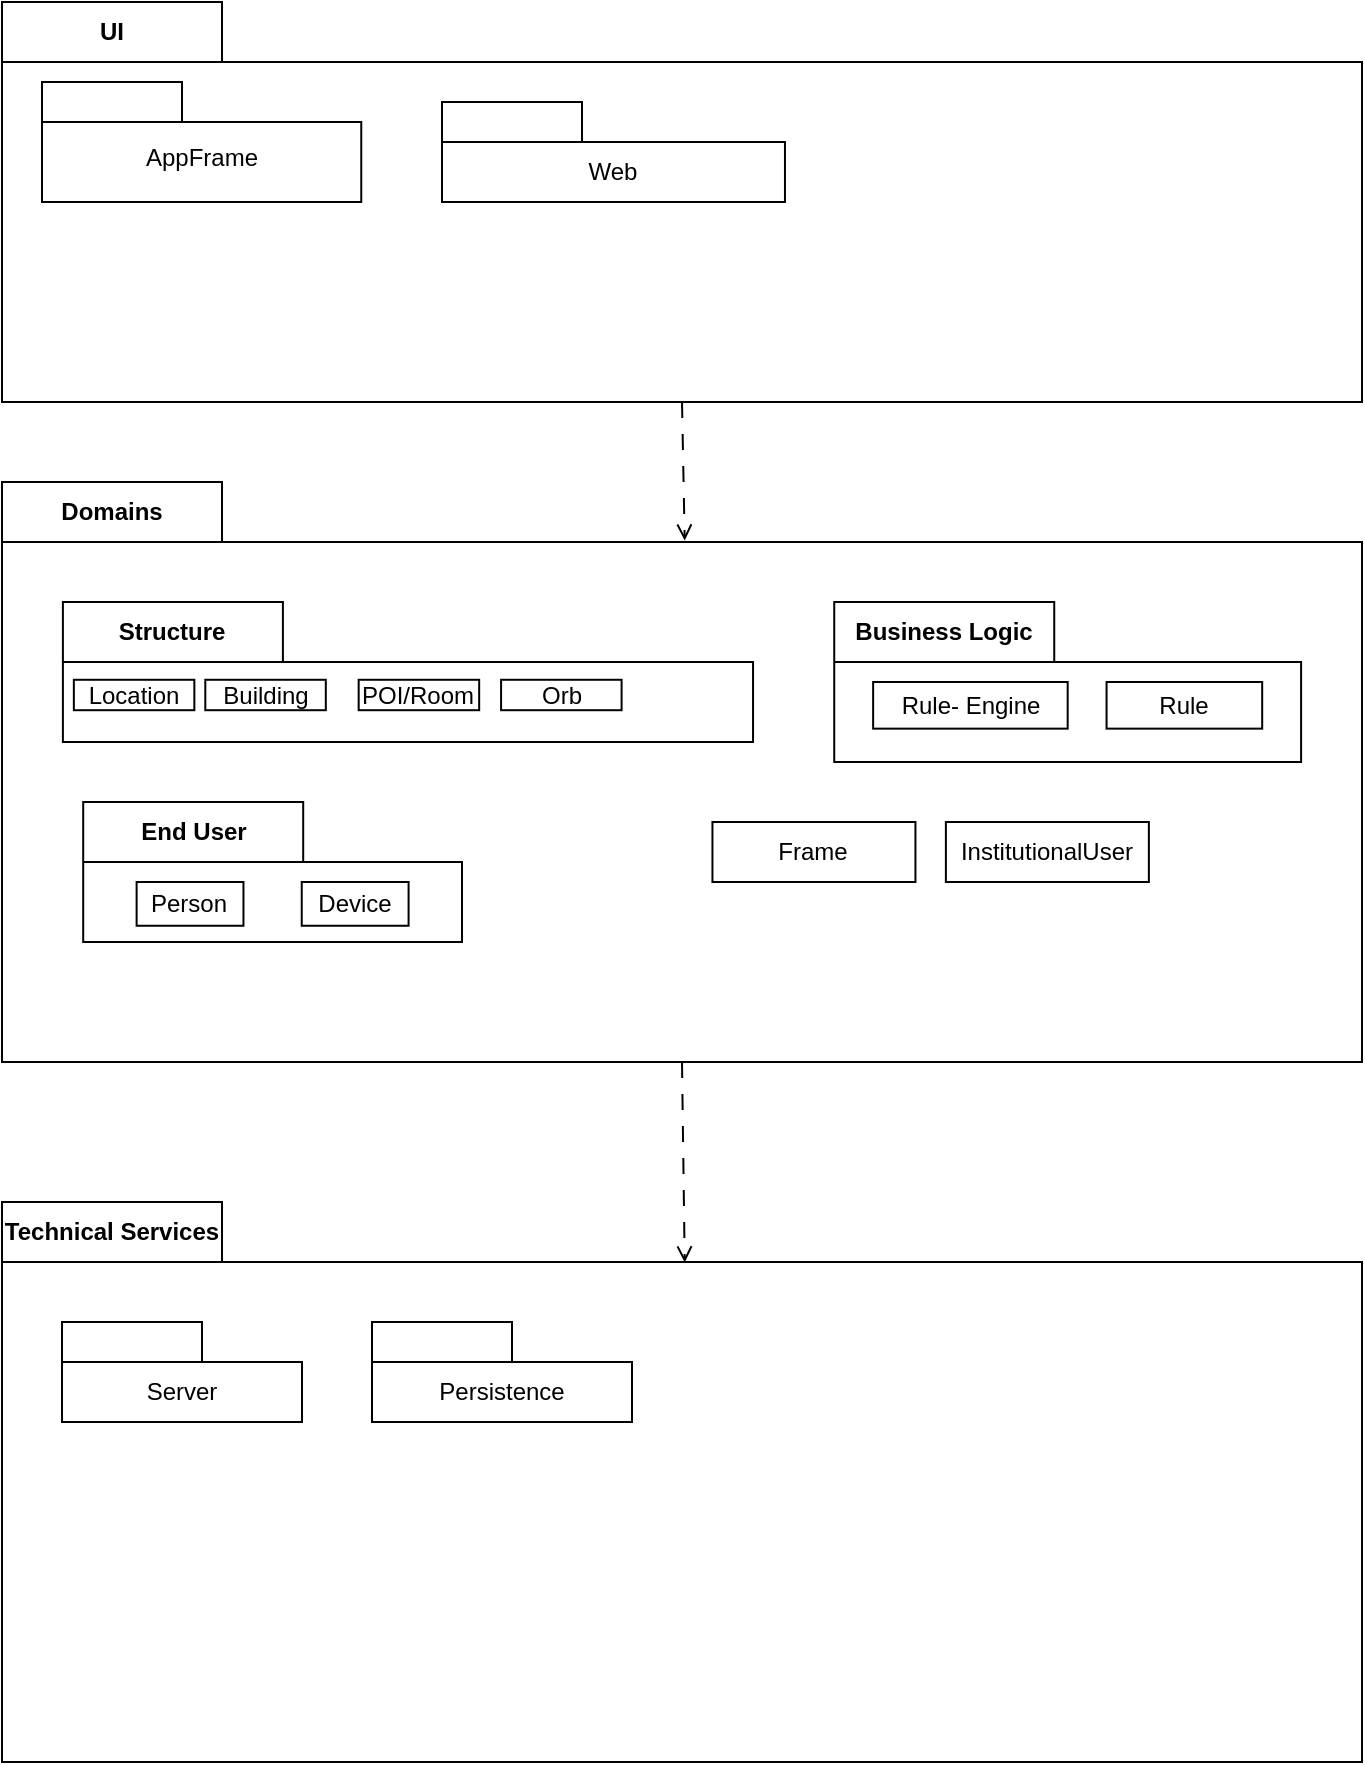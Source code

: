 <mxfile version="21.0.8" type="github">
  <diagram name="Seite-1" id="S6JMopAROMMKiacywSWn">
    <mxGraphModel dx="1105" dy="996" grid="1" gridSize="10" guides="1" tooltips="1" connect="1" arrows="1" fold="1" page="0" pageScale="1" pageWidth="827" pageHeight="1169" math="0" shadow="0">
      <root>
        <mxCell id="0" />
        <mxCell id="1" parent="0" />
        <mxCell id="DOXEsDd_RbeYN1ELh2i6-44" style="rounded=0;orthogonalLoop=1;jettySize=auto;html=1;exitX=0.5;exitY=1;exitDx=0;exitDy=0;exitPerimeter=0;entryX=0.502;entryY=0.101;entryDx=0;entryDy=0;entryPerimeter=0;dashed=1;endArrow=open;endFill=0;strokeWidth=1;dashPattern=8 8;" edge="1" parent="1" source="DOXEsDd_RbeYN1ELh2i6-19" target="DOXEsDd_RbeYN1ELh2i6-21">
          <mxGeometry relative="1" as="geometry" />
        </mxCell>
        <mxCell id="DOXEsDd_RbeYN1ELh2i6-19" value="UI" style="shape=folder;fontStyle=1;tabWidth=110;tabHeight=30;tabPosition=left;html=1;boundedLbl=1;labelInHeader=1;container=1;collapsible=0;whiteSpace=wrap;" vertex="1" parent="1">
          <mxGeometry x="80" y="-80" width="680" height="200" as="geometry" />
        </mxCell>
        <mxCell id="DOXEsDd_RbeYN1ELh2i6-20" value="" style="html=1;strokeColor=none;resizeWidth=1;resizeHeight=1;fillColor=none;part=1;connectable=0;allowArrows=0;deletable=0;whiteSpace=wrap;" vertex="1" parent="DOXEsDd_RbeYN1ELh2i6-19">
          <mxGeometry width="680" height="140" relative="1" as="geometry">
            <mxPoint y="30" as="offset" />
          </mxGeometry>
        </mxCell>
        <mxCell id="DOXEsDd_RbeYN1ELh2i6-32" value="" style="shape=folder;fontStyle=1;tabWidth=70;tabHeight=20;tabPosition=left;html=1;boundedLbl=1;labelInHeader=1;container=1;collapsible=0;whiteSpace=wrap;" vertex="1" parent="DOXEsDd_RbeYN1ELh2i6-19">
          <mxGeometry x="220" y="50" width="171.48" height="50" as="geometry" />
        </mxCell>
        <mxCell id="DOXEsDd_RbeYN1ELh2i6-33" value="Web" style="html=1;strokeColor=none;resizeWidth=1;resizeHeight=1;fillColor=none;part=1;connectable=0;allowArrows=0;deletable=0;whiteSpace=wrap;" vertex="1" parent="DOXEsDd_RbeYN1ELh2i6-32">
          <mxGeometry width="171.48" height="30" relative="1" as="geometry">
            <mxPoint y="20" as="offset" />
          </mxGeometry>
        </mxCell>
        <mxCell id="DOXEsDd_RbeYN1ELh2i6-34" value="" style="shape=folder;fontStyle=1;tabWidth=70;tabHeight=20;tabPosition=left;html=1;boundedLbl=1;labelInHeader=1;container=1;collapsible=0;whiteSpace=wrap;" vertex="1" parent="DOXEsDd_RbeYN1ELh2i6-19">
          <mxGeometry x="20.0" y="40" width="159.63" height="60" as="geometry" />
        </mxCell>
        <mxCell id="DOXEsDd_RbeYN1ELh2i6-35" value="AppFrame" style="html=1;strokeColor=none;resizeWidth=1;resizeHeight=1;fillColor=none;part=1;connectable=0;allowArrows=0;deletable=0;whiteSpace=wrap;" vertex="1" parent="DOXEsDd_RbeYN1ELh2i6-34">
          <mxGeometry width="159.63" height="36" relative="1" as="geometry">
            <mxPoint y="20" as="offset" />
          </mxGeometry>
        </mxCell>
        <mxCell id="DOXEsDd_RbeYN1ELh2i6-45" style="rounded=0;orthogonalLoop=1;jettySize=auto;html=1;exitX=0.5;exitY=1;exitDx=0;exitDy=0;exitPerimeter=0;entryX=0.502;entryY=0.108;entryDx=0;entryDy=0;entryPerimeter=0;dashed=1;endArrow=open;endFill=0;dashPattern=8 8;" edge="1" parent="1" source="DOXEsDd_RbeYN1ELh2i6-21" target="DOXEsDd_RbeYN1ELh2i6-36">
          <mxGeometry relative="1" as="geometry" />
        </mxCell>
        <mxCell id="DOXEsDd_RbeYN1ELh2i6-21" value="Domains" style="shape=folder;fontStyle=1;tabWidth=110;tabHeight=30;tabPosition=left;html=1;boundedLbl=1;labelInHeader=1;container=1;collapsible=0;whiteSpace=wrap;" vertex="1" parent="1">
          <mxGeometry x="80" y="160" width="680" height="290" as="geometry" />
        </mxCell>
        <mxCell id="DOXEsDd_RbeYN1ELh2i6-22" value="" style="html=1;strokeColor=none;resizeWidth=1;resizeHeight=1;fillColor=none;part=1;connectable=0;allowArrows=0;deletable=0;whiteSpace=wrap;" vertex="1" parent="DOXEsDd_RbeYN1ELh2i6-21">
          <mxGeometry width="680" height="203" relative="1" as="geometry">
            <mxPoint y="30" as="offset" />
          </mxGeometry>
        </mxCell>
        <mxCell id="DOXEsDd_RbeYN1ELh2i6-2" value="Structure" style="shape=folder;fontStyle=1;tabWidth=110;tabHeight=30;tabPosition=left;html=1;boundedLbl=1;labelInHeader=1;container=1;collapsible=0;whiteSpace=wrap;" vertex="1" parent="DOXEsDd_RbeYN1ELh2i6-21">
          <mxGeometry x="30.448" y="60" width="345.075" height="70" as="geometry" />
        </mxCell>
        <mxCell id="DOXEsDd_RbeYN1ELh2i6-3" value="" style="html=1;strokeColor=none;resizeWidth=1;resizeHeight=1;fillColor=none;part=1;connectable=0;allowArrows=0;deletable=0;whiteSpace=wrap;" vertex="1" parent="DOXEsDd_RbeYN1ELh2i6-2">
          <mxGeometry width="345.075" height="32.308" relative="1" as="geometry">
            <mxPoint y="30" as="offset" />
          </mxGeometry>
        </mxCell>
        <mxCell id="DOXEsDd_RbeYN1ELh2i6-16" value="Building" style="html=1;whiteSpace=wrap;" vertex="1" parent="DOXEsDd_RbeYN1ELh2i6-2">
          <mxGeometry x="71.206" y="38.892" width="60.251" height="15.217" as="geometry" />
        </mxCell>
        <mxCell id="DOXEsDd_RbeYN1ELh2i6-17" value="POI/Room" style="html=1;whiteSpace=wrap;" vertex="1" parent="DOXEsDd_RbeYN1ELh2i6-2">
          <mxGeometry x="147.889" y="38.892" width="60.251" height="15.217" as="geometry" />
        </mxCell>
        <mxCell id="DOXEsDd_RbeYN1ELh2i6-15" value="Location" style="html=1;whiteSpace=wrap;" vertex="1" parent="DOXEsDd_RbeYN1ELh2i6-2">
          <mxGeometry x="5.477" y="38.892" width="60.251" height="15.217" as="geometry" />
        </mxCell>
        <mxCell id="DOXEsDd_RbeYN1ELh2i6-18" value="Orb" style="html=1;whiteSpace=wrap;" vertex="1" parent="DOXEsDd_RbeYN1ELh2i6-2">
          <mxGeometry x="219.095" y="38.892" width="60.251" height="15.217" as="geometry" />
        </mxCell>
        <mxCell id="DOXEsDd_RbeYN1ELh2i6-23" value="&lt;div&gt;Business Logic&lt;/div&gt;" style="shape=folder;fontStyle=1;tabWidth=110;tabHeight=30;tabPosition=left;html=1;boundedLbl=1;labelInHeader=1;container=1;collapsible=0;whiteSpace=wrap;" vertex="1" parent="DOXEsDd_RbeYN1ELh2i6-21">
          <mxGeometry x="416.119" y="60" width="233.433" height="80" as="geometry" />
        </mxCell>
        <mxCell id="DOXEsDd_RbeYN1ELh2i6-24" value="" style="html=1;strokeColor=none;resizeWidth=1;resizeHeight=1;fillColor=none;part=1;connectable=0;allowArrows=0;deletable=0;whiteSpace=wrap;" vertex="1" parent="DOXEsDd_RbeYN1ELh2i6-23">
          <mxGeometry width="233.433" height="56" relative="1" as="geometry">
            <mxPoint y="30" as="offset" />
          </mxGeometry>
        </mxCell>
        <mxCell id="DOXEsDd_RbeYN1ELh2i6-30" value="Rule- Engine" style="html=1;whiteSpace=wrap;" vertex="1" parent="DOXEsDd_RbeYN1ELh2i6-23">
          <mxGeometry x="19.449" y="40" width="97.264" height="23.32" as="geometry" />
        </mxCell>
        <mxCell id="DOXEsDd_RbeYN1ELh2i6-31" value="Rule" style="html=1;whiteSpace=wrap;" vertex="1" parent="DOXEsDd_RbeYN1ELh2i6-23">
          <mxGeometry x="136.166" y="40" width="77.811" height="23.32" as="geometry" />
        </mxCell>
        <mxCell id="DOXEsDd_RbeYN1ELh2i6-25" value="End User" style="shape=folder;fontStyle=1;tabWidth=110;tabHeight=30;tabPosition=left;html=1;boundedLbl=1;labelInHeader=1;container=1;collapsible=0;whiteSpace=wrap;" vertex="1" parent="DOXEsDd_RbeYN1ELh2i6-21">
          <mxGeometry x="40.6" y="160" width="189.4" height="70" as="geometry" />
        </mxCell>
        <mxCell id="DOXEsDd_RbeYN1ELh2i6-26" value="" style="html=1;strokeColor=none;resizeWidth=1;resizeHeight=1;fillColor=none;part=1;connectable=0;allowArrows=0;deletable=0;whiteSpace=wrap;" vertex="1" parent="DOXEsDd_RbeYN1ELh2i6-25">
          <mxGeometry width="189.4" height="63.438" relative="1" as="geometry">
            <mxPoint y="30" as="offset" />
          </mxGeometry>
        </mxCell>
        <mxCell id="DOXEsDd_RbeYN1ELh2i6-27" value="Person" style="html=1;whiteSpace=wrap;" vertex="1" parent="DOXEsDd_RbeYN1ELh2i6-25">
          <mxGeometry x="26.712" y="40.005" width="53.421" height="21.875" as="geometry" />
        </mxCell>
        <mxCell id="DOXEsDd_RbeYN1ELh2i6-28" value="Device" style="html=1;whiteSpace=wrap;" vertex="1" parent="DOXEsDd_RbeYN1ELh2i6-25">
          <mxGeometry x="109.271" y="40.005" width="53.421" height="21.875" as="geometry" />
        </mxCell>
        <mxCell id="DOXEsDd_RbeYN1ELh2i6-42" value="Frame" style="html=1;whiteSpace=wrap;" vertex="1" parent="DOXEsDd_RbeYN1ELh2i6-21">
          <mxGeometry x="355.224" y="170" width="101.493" height="30" as="geometry" />
        </mxCell>
        <mxCell id="DOXEsDd_RbeYN1ELh2i6-43" value="InstitutionalUser" style="html=1;whiteSpace=wrap;" vertex="1" parent="DOXEsDd_RbeYN1ELh2i6-21">
          <mxGeometry x="471.94" y="170" width="101.493" height="30" as="geometry" />
        </mxCell>
        <mxCell id="DOXEsDd_RbeYN1ELh2i6-36" value="Technical Services" style="shape=folder;fontStyle=1;tabWidth=110;tabHeight=30;tabPosition=left;html=1;boundedLbl=1;labelInHeader=1;container=1;collapsible=0;whiteSpace=wrap;" vertex="1" parent="1">
          <mxGeometry x="80" y="520" width="680" height="280" as="geometry" />
        </mxCell>
        <mxCell id="DOXEsDd_RbeYN1ELh2i6-37" value="" style="html=1;strokeColor=none;resizeWidth=1;resizeHeight=1;fillColor=none;part=1;connectable=0;allowArrows=0;deletable=0;whiteSpace=wrap;" vertex="1" parent="DOXEsDd_RbeYN1ELh2i6-36">
          <mxGeometry width="680" height="196" relative="1" as="geometry">
            <mxPoint y="30" as="offset" />
          </mxGeometry>
        </mxCell>
        <mxCell id="DOXEsDd_RbeYN1ELh2i6-38" value="" style="shape=folder;fontStyle=1;tabWidth=70;tabHeight=20;tabPosition=left;html=1;boundedLbl=1;labelInHeader=1;container=1;collapsible=0;whiteSpace=wrap;" vertex="1" parent="DOXEsDd_RbeYN1ELh2i6-36">
          <mxGeometry x="30" y="60" width="120" height="50" as="geometry" />
        </mxCell>
        <mxCell id="DOXEsDd_RbeYN1ELh2i6-39" value="Server" style="html=1;strokeColor=none;resizeWidth=1;resizeHeight=1;fillColor=none;part=1;connectable=0;allowArrows=0;deletable=0;whiteSpace=wrap;" vertex="1" parent="DOXEsDd_RbeYN1ELh2i6-38">
          <mxGeometry width="120" height="30" relative="1" as="geometry">
            <mxPoint y="20" as="offset" />
          </mxGeometry>
        </mxCell>
        <mxCell id="DOXEsDd_RbeYN1ELh2i6-40" value="" style="shape=folder;fontStyle=1;tabWidth=70;tabHeight=20;tabPosition=left;html=1;boundedLbl=1;labelInHeader=1;container=1;collapsible=0;whiteSpace=wrap;" vertex="1" parent="DOXEsDd_RbeYN1ELh2i6-36">
          <mxGeometry x="185" y="60" width="130" height="50" as="geometry" />
        </mxCell>
        <mxCell id="DOXEsDd_RbeYN1ELh2i6-41" value="Persistence" style="html=1;strokeColor=none;resizeWidth=1;resizeHeight=1;fillColor=none;part=1;connectable=0;allowArrows=0;deletable=0;whiteSpace=wrap;" vertex="1" parent="DOXEsDd_RbeYN1ELh2i6-40">
          <mxGeometry width="130" height="30" relative="1" as="geometry">
            <mxPoint y="20" as="offset" />
          </mxGeometry>
        </mxCell>
      </root>
    </mxGraphModel>
  </diagram>
</mxfile>
